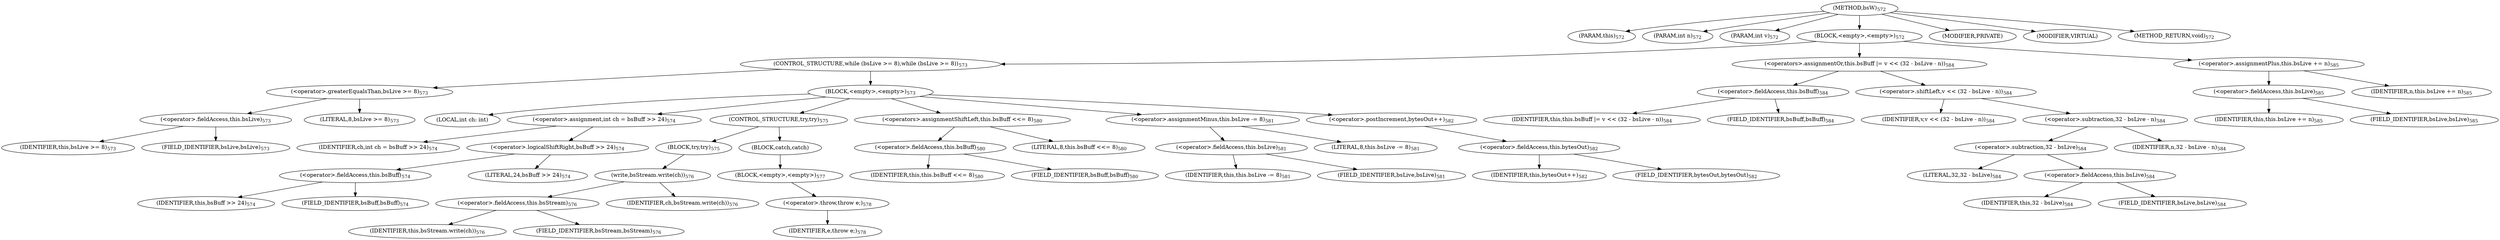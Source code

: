 digraph "bsW" {  
"1695" [label = <(METHOD,bsW)<SUB>572</SUB>> ]
"1696" [label = <(PARAM,this)<SUB>572</SUB>> ]
"1697" [label = <(PARAM,int n)<SUB>572</SUB>> ]
"1698" [label = <(PARAM,int v)<SUB>572</SUB>> ]
"1699" [label = <(BLOCK,&lt;empty&gt;,&lt;empty&gt;)<SUB>572</SUB>> ]
"1700" [label = <(CONTROL_STRUCTURE,while (bsLive &gt;= 8),while (bsLive &gt;= 8))<SUB>573</SUB>> ]
"1701" [label = <(&lt;operator&gt;.greaterEqualsThan,bsLive &gt;= 8)<SUB>573</SUB>> ]
"1702" [label = <(&lt;operator&gt;.fieldAccess,this.bsLive)<SUB>573</SUB>> ]
"1703" [label = <(IDENTIFIER,this,bsLive &gt;= 8)<SUB>573</SUB>> ]
"1704" [label = <(FIELD_IDENTIFIER,bsLive,bsLive)<SUB>573</SUB>> ]
"1705" [label = <(LITERAL,8,bsLive &gt;= 8)<SUB>573</SUB>> ]
"1706" [label = <(BLOCK,&lt;empty&gt;,&lt;empty&gt;)<SUB>573</SUB>> ]
"1707" [label = <(LOCAL,int ch: int)> ]
"1708" [label = <(&lt;operator&gt;.assignment,int ch = bsBuff &gt;&gt; 24)<SUB>574</SUB>> ]
"1709" [label = <(IDENTIFIER,ch,int ch = bsBuff &gt;&gt; 24)<SUB>574</SUB>> ]
"1710" [label = <(&lt;operator&gt;.logicalShiftRight,bsBuff &gt;&gt; 24)<SUB>574</SUB>> ]
"1711" [label = <(&lt;operator&gt;.fieldAccess,this.bsBuff)<SUB>574</SUB>> ]
"1712" [label = <(IDENTIFIER,this,bsBuff &gt;&gt; 24)<SUB>574</SUB>> ]
"1713" [label = <(FIELD_IDENTIFIER,bsBuff,bsBuff)<SUB>574</SUB>> ]
"1714" [label = <(LITERAL,24,bsBuff &gt;&gt; 24)<SUB>574</SUB>> ]
"1715" [label = <(CONTROL_STRUCTURE,try,try)<SUB>575</SUB>> ]
"1716" [label = <(BLOCK,try,try)<SUB>575</SUB>> ]
"1717" [label = <(write,bsStream.write(ch))<SUB>576</SUB>> ]
"1718" [label = <(&lt;operator&gt;.fieldAccess,this.bsStream)<SUB>576</SUB>> ]
"1719" [label = <(IDENTIFIER,this,bsStream.write(ch))<SUB>576</SUB>> ]
"1720" [label = <(FIELD_IDENTIFIER,bsStream,bsStream)<SUB>576</SUB>> ]
"1721" [label = <(IDENTIFIER,ch,bsStream.write(ch))<SUB>576</SUB>> ]
"1722" [label = <(BLOCK,catch,catch)> ]
"1723" [label = <(BLOCK,&lt;empty&gt;,&lt;empty&gt;)<SUB>577</SUB>> ]
"1724" [label = <(&lt;operator&gt;.throw,throw e;)<SUB>578</SUB>> ]
"1725" [label = <(IDENTIFIER,e,throw e;)<SUB>578</SUB>> ]
"1726" [label = <(&lt;operators&gt;.assignmentShiftLeft,this.bsBuff &lt;&lt;= 8)<SUB>580</SUB>> ]
"1727" [label = <(&lt;operator&gt;.fieldAccess,this.bsBuff)<SUB>580</SUB>> ]
"1728" [label = <(IDENTIFIER,this,this.bsBuff &lt;&lt;= 8)<SUB>580</SUB>> ]
"1729" [label = <(FIELD_IDENTIFIER,bsBuff,bsBuff)<SUB>580</SUB>> ]
"1730" [label = <(LITERAL,8,this.bsBuff &lt;&lt;= 8)<SUB>580</SUB>> ]
"1731" [label = <(&lt;operator&gt;.assignmentMinus,this.bsLive -= 8)<SUB>581</SUB>> ]
"1732" [label = <(&lt;operator&gt;.fieldAccess,this.bsLive)<SUB>581</SUB>> ]
"1733" [label = <(IDENTIFIER,this,this.bsLive -= 8)<SUB>581</SUB>> ]
"1734" [label = <(FIELD_IDENTIFIER,bsLive,bsLive)<SUB>581</SUB>> ]
"1735" [label = <(LITERAL,8,this.bsLive -= 8)<SUB>581</SUB>> ]
"1736" [label = <(&lt;operator&gt;.postIncrement,bytesOut++)<SUB>582</SUB>> ]
"1737" [label = <(&lt;operator&gt;.fieldAccess,this.bytesOut)<SUB>582</SUB>> ]
"1738" [label = <(IDENTIFIER,this,bytesOut++)<SUB>582</SUB>> ]
"1739" [label = <(FIELD_IDENTIFIER,bytesOut,bytesOut)<SUB>582</SUB>> ]
"1740" [label = <(&lt;operators&gt;.assignmentOr,this.bsBuff |= v &lt;&lt; (32 - bsLive - n))<SUB>584</SUB>> ]
"1741" [label = <(&lt;operator&gt;.fieldAccess,this.bsBuff)<SUB>584</SUB>> ]
"1742" [label = <(IDENTIFIER,this,this.bsBuff |= v &lt;&lt; (32 - bsLive - n))<SUB>584</SUB>> ]
"1743" [label = <(FIELD_IDENTIFIER,bsBuff,bsBuff)<SUB>584</SUB>> ]
"1744" [label = <(&lt;operator&gt;.shiftLeft,v &lt;&lt; (32 - bsLive - n))<SUB>584</SUB>> ]
"1745" [label = <(IDENTIFIER,v,v &lt;&lt; (32 - bsLive - n))<SUB>584</SUB>> ]
"1746" [label = <(&lt;operator&gt;.subtraction,32 - bsLive - n)<SUB>584</SUB>> ]
"1747" [label = <(&lt;operator&gt;.subtraction,32 - bsLive)<SUB>584</SUB>> ]
"1748" [label = <(LITERAL,32,32 - bsLive)<SUB>584</SUB>> ]
"1749" [label = <(&lt;operator&gt;.fieldAccess,this.bsLive)<SUB>584</SUB>> ]
"1750" [label = <(IDENTIFIER,this,32 - bsLive)<SUB>584</SUB>> ]
"1751" [label = <(FIELD_IDENTIFIER,bsLive,bsLive)<SUB>584</SUB>> ]
"1752" [label = <(IDENTIFIER,n,32 - bsLive - n)<SUB>584</SUB>> ]
"1753" [label = <(&lt;operator&gt;.assignmentPlus,this.bsLive += n)<SUB>585</SUB>> ]
"1754" [label = <(&lt;operator&gt;.fieldAccess,this.bsLive)<SUB>585</SUB>> ]
"1755" [label = <(IDENTIFIER,this,this.bsLive += n)<SUB>585</SUB>> ]
"1756" [label = <(FIELD_IDENTIFIER,bsLive,bsLive)<SUB>585</SUB>> ]
"1757" [label = <(IDENTIFIER,n,this.bsLive += n)<SUB>585</SUB>> ]
"1758" [label = <(MODIFIER,PRIVATE)> ]
"1759" [label = <(MODIFIER,VIRTUAL)> ]
"1760" [label = <(METHOD_RETURN,void)<SUB>572</SUB>> ]
  "1695" -> "1696" 
  "1695" -> "1697" 
  "1695" -> "1698" 
  "1695" -> "1699" 
  "1695" -> "1758" 
  "1695" -> "1759" 
  "1695" -> "1760" 
  "1699" -> "1700" 
  "1699" -> "1740" 
  "1699" -> "1753" 
  "1700" -> "1701" 
  "1700" -> "1706" 
  "1701" -> "1702" 
  "1701" -> "1705" 
  "1702" -> "1703" 
  "1702" -> "1704" 
  "1706" -> "1707" 
  "1706" -> "1708" 
  "1706" -> "1715" 
  "1706" -> "1726" 
  "1706" -> "1731" 
  "1706" -> "1736" 
  "1708" -> "1709" 
  "1708" -> "1710" 
  "1710" -> "1711" 
  "1710" -> "1714" 
  "1711" -> "1712" 
  "1711" -> "1713" 
  "1715" -> "1716" 
  "1715" -> "1722" 
  "1716" -> "1717" 
  "1717" -> "1718" 
  "1717" -> "1721" 
  "1718" -> "1719" 
  "1718" -> "1720" 
  "1722" -> "1723" 
  "1723" -> "1724" 
  "1724" -> "1725" 
  "1726" -> "1727" 
  "1726" -> "1730" 
  "1727" -> "1728" 
  "1727" -> "1729" 
  "1731" -> "1732" 
  "1731" -> "1735" 
  "1732" -> "1733" 
  "1732" -> "1734" 
  "1736" -> "1737" 
  "1737" -> "1738" 
  "1737" -> "1739" 
  "1740" -> "1741" 
  "1740" -> "1744" 
  "1741" -> "1742" 
  "1741" -> "1743" 
  "1744" -> "1745" 
  "1744" -> "1746" 
  "1746" -> "1747" 
  "1746" -> "1752" 
  "1747" -> "1748" 
  "1747" -> "1749" 
  "1749" -> "1750" 
  "1749" -> "1751" 
  "1753" -> "1754" 
  "1753" -> "1757" 
  "1754" -> "1755" 
  "1754" -> "1756" 
}
